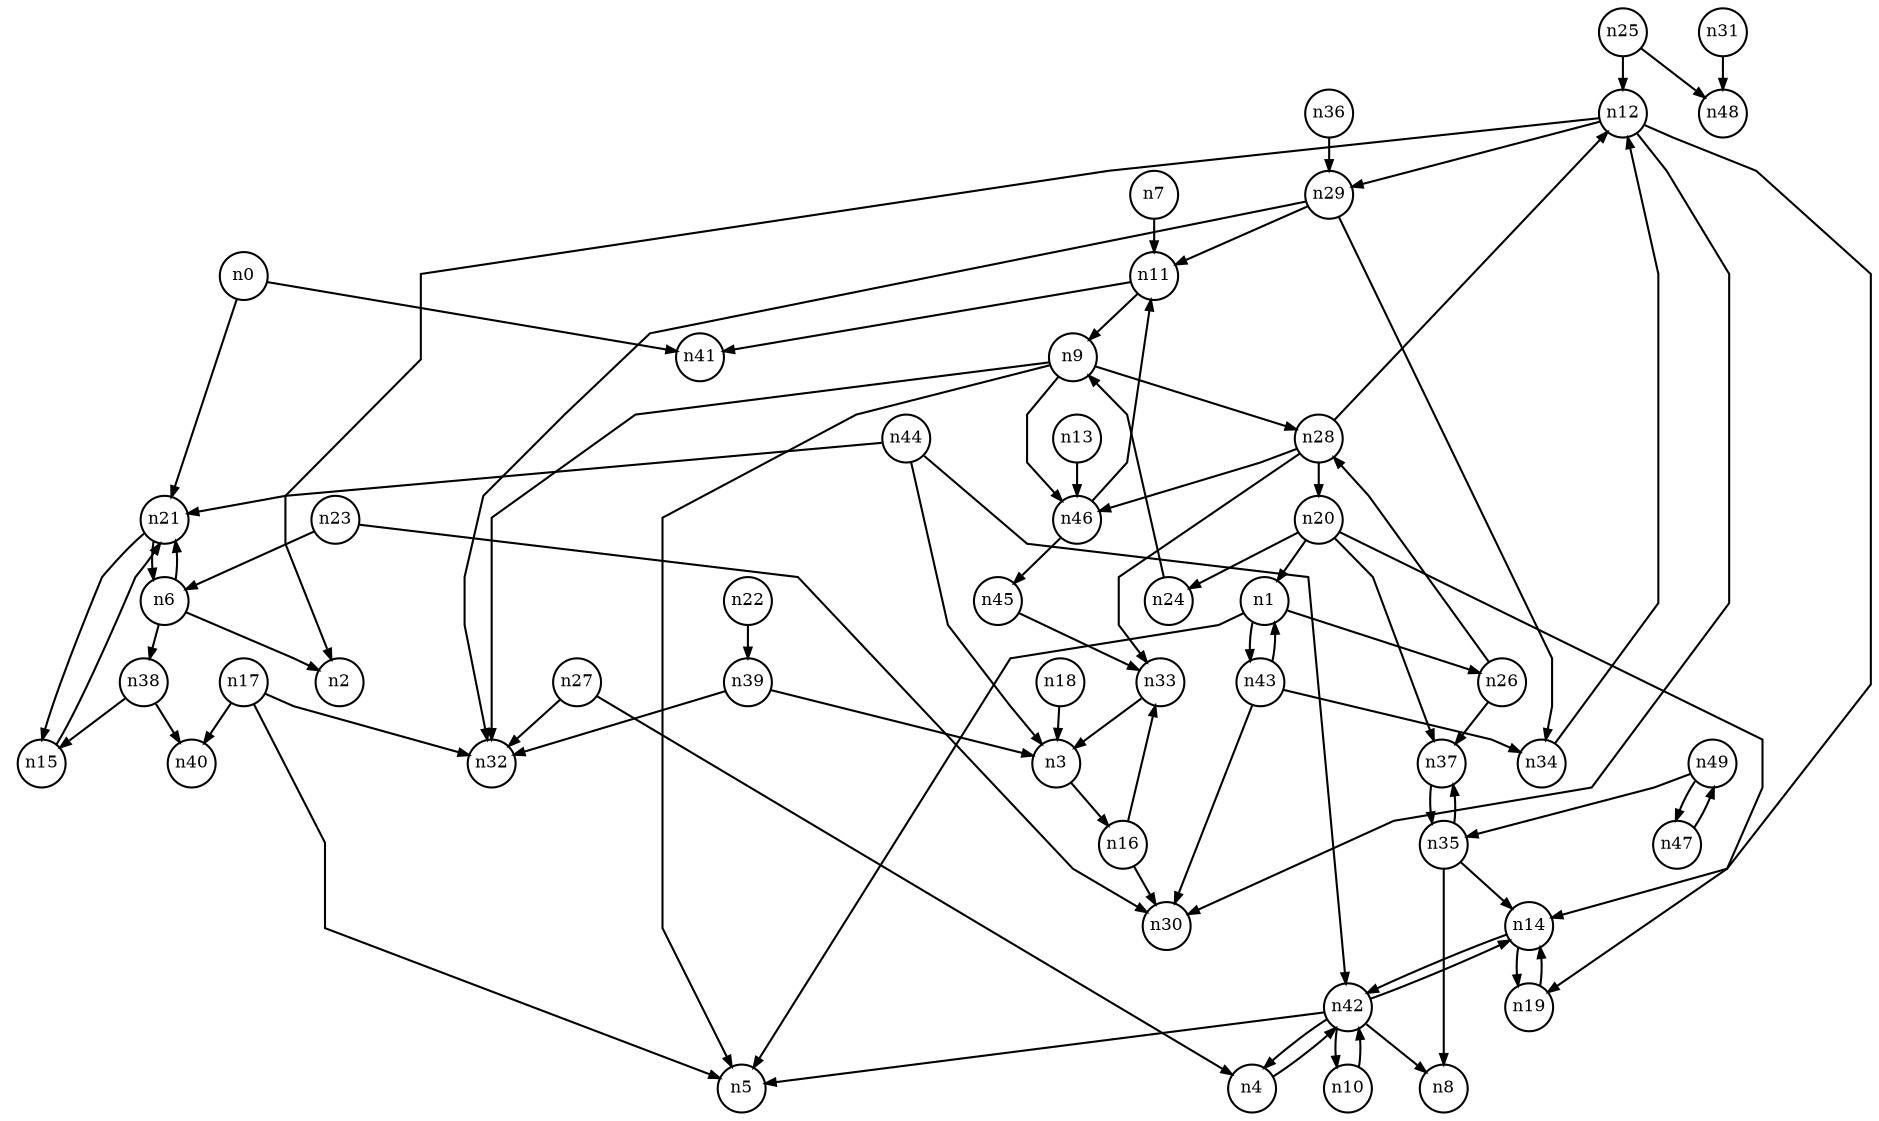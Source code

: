 digraph G{
splines=polyline;
ranksep=0.22;
nodesep=0.22;
nodesize=0.16;
fontsize=8
edge [arrowsize=0.5]
node [fontsize=8 shape=circle width=0.32 fixedsize=shape];

n21 -> n6
n21 -> n15
n0 -> n21
n0 -> n41
n1 -> n5
n1 -> n26
n1 -> n43
n26 -> n37
n26 -> n28
n6 -> n2
n6 -> n38
n6 -> n21
n38 -> n40
n38 -> n15
n11 -> n41
n11 -> n9
n7 -> n11
n9 -> n5
n9 -> n28
n9 -> n32
n9 -> n46
n28 -> n12
n28 -> n20
n28 -> n33
n28 -> n46
n46 -> n11
n46 -> n45
n12 -> n2
n12 -> n14
n12 -> n29
n12 -> n30
n14 -> n19
n14 -> n42
n29 -> n11
n29 -> n32
n29 -> n34
n13 -> n46
n19 -> n14
n15 -> n21
n16 -> n30
n16 -> n33
n33 -> n3
n17 -> n5
n17 -> n32
n17 -> n40
n3 -> n16
n18 -> n3
n20 -> n1
n20 -> n19
n20 -> n24
n20 -> n37
n24 -> n9
n37 -> n35
n39 -> n3
n39 -> n32
n22 -> n39
n23 -> n6
n23 -> n30
n25 -> n12
n25 -> n48
n4 -> n42
n27 -> n4
n27 -> n32
n34 -> n12
n31 -> n48
n35 -> n8
n35 -> n14
n35 -> n37
n36 -> n29
n42 -> n4
n42 -> n5
n42 -> n8
n42 -> n10
n42 -> n14
n10 -> n42
n43 -> n1
n43 -> n30
n43 -> n34
n44 -> n3
n44 -> n21
n44 -> n42
n45 -> n33
n49 -> n35
n49 -> n47
n47 -> n49
}
